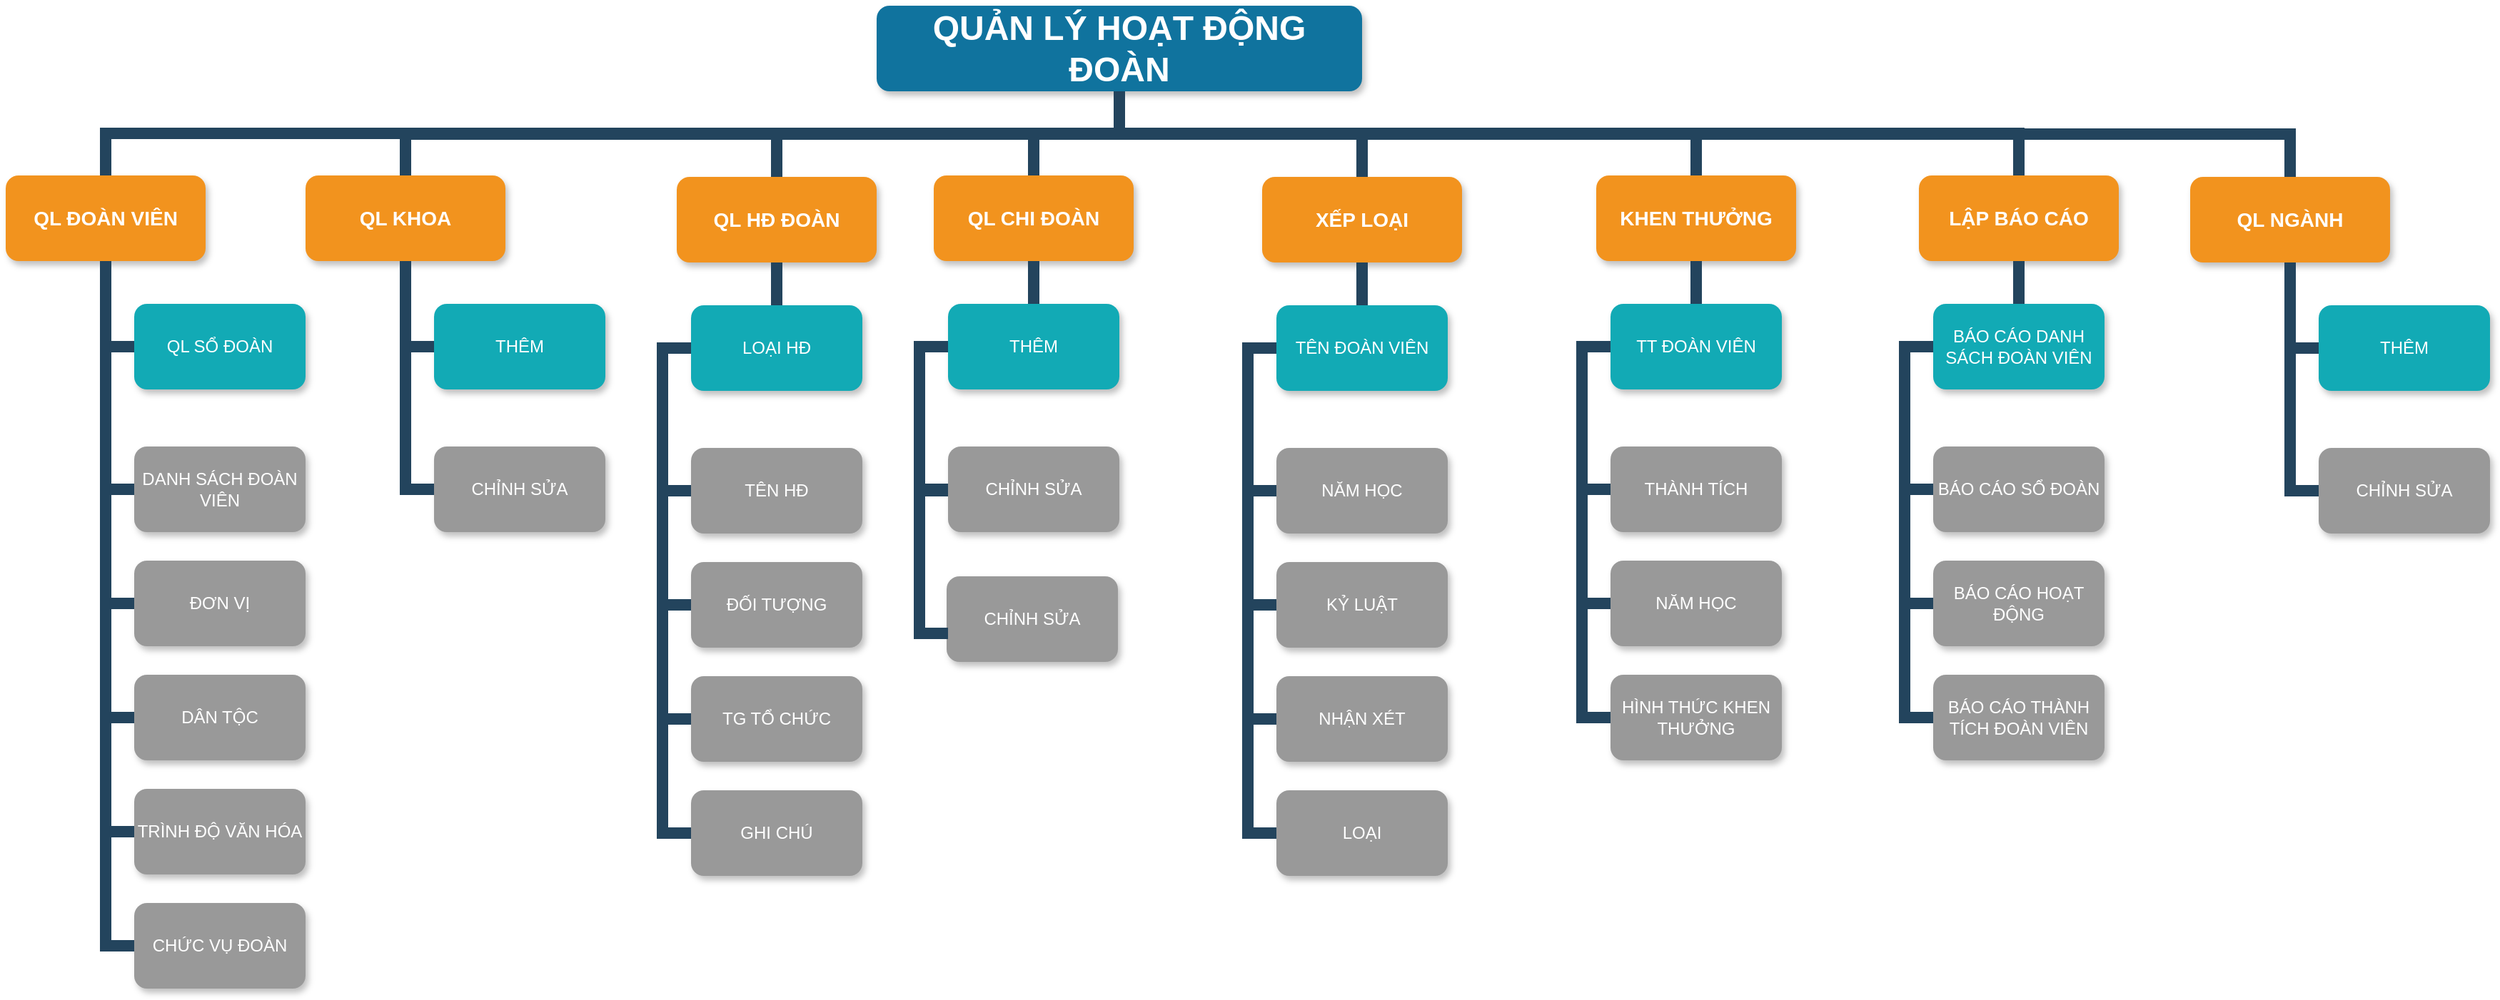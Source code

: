 <mxfile version="20.3.7" type="device"><diagram name="Page-1" id="64c3da0e-402f-94eb-ee01-a36477274f13"><mxGraphModel dx="1578" dy="945" grid="1" gridSize="10" guides="1" tooltips="1" connect="1" arrows="1" fold="1" page="1" pageScale="1" pageWidth="1169" pageHeight="826" background="none" math="0" shadow="0"><root><mxCell id="0"/><mxCell id="1" parent="0"/><mxCell id="2" value="QUẢN LÝ HOẠT ĐỘNG ĐOÀN" style="whiteSpace=wrap;rounded=1;shadow=1;fillColor=#10739E;strokeColor=none;fontColor=#FFFFFF;fontStyle=1;fontSize=24" parent="1" vertex="1"><mxGeometry x="1000" y="50" width="340" height="60" as="geometry"/></mxCell><mxCell id="3" value="QL ĐOÀN VIÊN" style="whiteSpace=wrap;rounded=1;fillColor=#F2931E;strokeColor=none;shadow=1;fontColor=#FFFFFF;fontStyle=1;fontSize=14" parent="1" vertex="1"><mxGeometry x="390" y="169.0" width="140" height="60" as="geometry"/></mxCell><mxCell id="4" value="QL HĐ ĐOÀN" style="whiteSpace=wrap;rounded=1;fillColor=#F2931E;strokeColor=none;shadow=1;fontColor=#FFFFFF;fontStyle=1;fontSize=14" parent="1" vertex="1"><mxGeometry x="860" y="170.0" width="140" height="60" as="geometry"/></mxCell><mxCell id="5" value="LẬP BÁO CÁO" style="whiteSpace=wrap;rounded=1;fillColor=#F2931E;strokeColor=none;shadow=1;fontColor=#FFFFFF;fontStyle=1;fontSize=14" parent="1" vertex="1"><mxGeometry x="1730" y="169.0" width="140" height="60" as="geometry"/></mxCell><mxCell id="6" value="QL CHI ĐOÀN" style="whiteSpace=wrap;rounded=1;fillColor=#F2931E;strokeColor=none;shadow=1;fontColor=#FFFFFF;fontStyle=1;fontSize=14" parent="1" vertex="1"><mxGeometry x="1040" y="169.0" width="140" height="60" as="geometry"/></mxCell><mxCell id="7" value="XẾP LOẠI" style="whiteSpace=wrap;rounded=1;fillColor=#F2931E;strokeColor=none;shadow=1;fontColor=#FFFFFF;fontStyle=1;fontSize=14" parent="1" vertex="1"><mxGeometry x="1270" y="170.0" width="140" height="60" as="geometry"/></mxCell><mxCell id="8" value="KHEN THƯỞNG" style="whiteSpace=wrap;rounded=1;fillColor=#F2931E;strokeColor=none;shadow=1;fontColor=#FFFFFF;fontStyle=1;fontSize=14" parent="1" vertex="1"><mxGeometry x="1504" y="169.0" width="140" height="60" as="geometry"/></mxCell><mxCell id="10" value="QL SỔ ĐOÀN" style="whiteSpace=wrap;rounded=1;fillColor=#12AAB5;strokeColor=none;shadow=1;fontColor=#FFFFFF;" parent="1" vertex="1"><mxGeometry x="480" y="259.0" width="120" height="60" as="geometry"/></mxCell><mxCell id="23" value="DANH SÁCH ĐOÀN VIÊN" style="whiteSpace=wrap;rounded=1;fillColor=#999999;strokeColor=none;shadow=1;fontColor=#FFFFFF;fontStyle=0" parent="1" vertex="1"><mxGeometry x="480" y="359.0" width="120" height="60" as="geometry"/></mxCell><mxCell id="24" value="ĐƠN VỊ" style="whiteSpace=wrap;rounded=1;fillColor=#999999;strokeColor=none;shadow=1;fontColor=#FFFFFF;fontStyle=0" parent="1" vertex="1"><mxGeometry x="480.0" y="439.0" width="120" height="60" as="geometry"/></mxCell><mxCell id="25" value="DÂN TỘC" style="whiteSpace=wrap;rounded=1;fillColor=#999999;strokeColor=none;shadow=1;fontColor=#FFFFFF;fontStyle=0" parent="1" vertex="1"><mxGeometry x="480" y="519.0" width="120" height="60" as="geometry"/></mxCell><mxCell id="26" value="TRÌNH ĐỘ VĂN HÓA" style="whiteSpace=wrap;rounded=1;fillColor=#999999;strokeColor=none;shadow=1;fontColor=#FFFFFF;fontStyle=0" parent="1" vertex="1"><mxGeometry x="480.0" y="599.0" width="120" height="60" as="geometry"/></mxCell><mxCell id="27" value="CHỨC VỤ ĐOÀN" style="whiteSpace=wrap;rounded=1;fillColor=#999999;strokeColor=none;shadow=1;fontColor=#FFFFFF;fontStyle=0" parent="1" vertex="1"><mxGeometry x="480.0" y="679.0" width="120" height="60" as="geometry"/></mxCell><mxCell id="43" value="LOẠI HĐ" style="whiteSpace=wrap;rounded=1;fillColor=#12AAB5;strokeColor=none;shadow=1;fontColor=#FFFFFF;" parent="1" vertex="1"><mxGeometry x="870.0" y="260.0" width="120" height="60" as="geometry"/></mxCell><mxCell id="45" value="TÊN HĐ" style="whiteSpace=wrap;rounded=1;fillColor=#999999;strokeColor=none;shadow=1;fontColor=#FFFFFF;fontStyle=0" parent="1" vertex="1"><mxGeometry x="870.0" y="360.0" width="120" height="60" as="geometry"/></mxCell><mxCell id="46" value="ĐỐI TƯỢNG" style="whiteSpace=wrap;rounded=1;fillColor=#999999;strokeColor=none;shadow=1;fontColor=#FFFFFF;fontStyle=0" parent="1" vertex="1"><mxGeometry x="870.0" y="440.0" width="120" height="60" as="geometry"/></mxCell><mxCell id="47" value="TG TỔ CHỨC" style="whiteSpace=wrap;rounded=1;fillColor=#999999;strokeColor=none;shadow=1;fontColor=#FFFFFF;fontStyle=0" parent="1" vertex="1"><mxGeometry x="870.0" y="520.0" width="120" height="60" as="geometry"/></mxCell><mxCell id="48" value="GHI CHÚ" style="whiteSpace=wrap;rounded=1;fillColor=#999999;strokeColor=none;shadow=1;fontColor=#FFFFFF;fontStyle=0" parent="1" vertex="1"><mxGeometry x="870" y="600.0" width="120" height="60" as="geometry"/></mxCell><mxCell id="103" value="" style="edgeStyle=elbowEdgeStyle;elbow=vertical;rounded=0;fontColor=#000000;endArrow=none;endFill=0;strokeWidth=8;strokeColor=#23445D;" parent="1" source="3" target="10" edge="1"><mxGeometry width="100" height="100" relative="1" as="geometry"><mxPoint x="250" y="289" as="sourcePoint"/><mxPoint x="350" y="189" as="targetPoint"/><Array as="points"><mxPoint x="460" y="289"/><mxPoint x="460" y="279"/></Array></mxGeometry></mxCell><mxCell id="105" value="" style="edgeStyle=elbowEdgeStyle;elbow=horizontal;rounded=0;fontColor=#000000;endArrow=none;endFill=0;strokeWidth=8;strokeColor=#23445D;" parent="1" source="10" target="23" edge="1"><mxGeometry width="100" height="100" relative="1" as="geometry"><mxPoint x="420" y="439" as="sourcePoint"/><mxPoint x="520" y="339" as="targetPoint"/><Array as="points"><mxPoint x="460" y="339"/></Array></mxGeometry></mxCell><mxCell id="106" value="" style="edgeStyle=elbowEdgeStyle;elbow=horizontal;rounded=0;fontColor=#000000;endArrow=none;endFill=0;strokeWidth=8;strokeColor=#23445D;" parent="1" source="10" target="24" edge="1"><mxGeometry width="100" height="100" relative="1" as="geometry"><mxPoint x="490" y="299" as="sourcePoint"/><mxPoint x="490" y="399" as="targetPoint"/><Array as="points"><mxPoint x="460" y="359"/></Array></mxGeometry></mxCell><mxCell id="107" value="" style="edgeStyle=elbowEdgeStyle;elbow=horizontal;rounded=0;fontColor=#000000;endArrow=none;endFill=0;strokeWidth=8;strokeColor=#23445D;" parent="1" source="10" target="27" edge="1"><mxGeometry width="100" height="100" relative="1" as="geometry"><mxPoint x="490" y="299" as="sourcePoint"/><mxPoint x="490" y="399" as="targetPoint"/><Array as="points"><mxPoint x="460" y="499"/></Array></mxGeometry></mxCell><mxCell id="109" value="" style="edgeStyle=elbowEdgeStyle;elbow=horizontal;rounded=0;fontColor=#000000;endArrow=none;endFill=0;strokeWidth=8;strokeColor=#23445D;" parent="1" source="10" target="26" edge="1"><mxGeometry width="100" height="100" relative="1" as="geometry"><mxPoint x="510" y="319" as="sourcePoint"/><mxPoint x="510" y="419" as="targetPoint"/><Array as="points"><mxPoint x="460" y="369"/></Array></mxGeometry></mxCell><mxCell id="110" value="" style="edgeStyle=elbowEdgeStyle;elbow=horizontal;rounded=0;fontColor=#000000;endArrow=none;endFill=0;strokeWidth=8;strokeColor=#23445D;" parent="1" source="10" target="25" edge="1"><mxGeometry width="100" height="100" relative="1" as="geometry"><mxPoint x="520" y="329" as="sourcePoint"/><mxPoint x="520" y="429" as="targetPoint"/><Array as="points"><mxPoint x="460" y="389"/></Array></mxGeometry></mxCell><mxCell id="116" value="" style="edgeStyle=elbowEdgeStyle;elbow=vertical;rounded=0;fontColor=#000000;endArrow=none;endFill=0;strokeWidth=8;strokeColor=#23445D;" parent="1" source="4" target="43" edge="1"><mxGeometry width="100" height="100" relative="1" as="geometry"><mxPoint x="570" y="240.0" as="sourcePoint"/><mxPoint x="470" y="310" as="targetPoint"/></mxGeometry></mxCell><mxCell id="118" value="" style="edgeStyle=elbowEdgeStyle;elbow=horizontal;rounded=0;fontColor=#000000;endArrow=none;endFill=0;strokeWidth=8;strokeColor=#23445D;" parent="1" source="43" target="45" edge="1"><mxGeometry width="100" height="100" relative="1" as="geometry"><mxPoint x="850" y="290.0" as="sourcePoint"/><mxPoint x="860.0" y="390" as="targetPoint"/><Array as="points"><mxPoint x="850" y="340"/></Array></mxGeometry></mxCell><mxCell id="119" value="" style="edgeStyle=elbowEdgeStyle;elbow=horizontal;rounded=0;fontColor=#000000;endArrow=none;endFill=0;strokeWidth=8;strokeColor=#23445D;" parent="1" source="43" target="46" edge="1"><mxGeometry width="100" height="100" relative="1" as="geometry"><mxPoint x="860" y="290" as="sourcePoint"/><mxPoint x="860.0" y="470" as="targetPoint"/><Array as="points"><mxPoint x="850" y="380"/></Array></mxGeometry></mxCell><mxCell id="121" value="" style="edgeStyle=elbowEdgeStyle;elbow=horizontal;rounded=0;fontColor=#000000;endArrow=none;endFill=0;strokeWidth=8;strokeColor=#23445D;" parent="1" source="43" target="48" edge="1"><mxGeometry width="100" height="100" relative="1" as="geometry"><mxPoint x="860" y="290" as="sourcePoint"/><mxPoint x="860" y="630" as="targetPoint"/><Array as="points"><mxPoint x="850" y="460"/></Array></mxGeometry></mxCell><mxCell id="122" value="" style="edgeStyle=elbowEdgeStyle;elbow=horizontal;rounded=0;fontColor=#000000;endArrow=none;endFill=0;strokeWidth=8;strokeColor=#23445D;" parent="1" source="43" target="47" edge="1"><mxGeometry width="100" height="100" relative="1" as="geometry"><mxPoint x="860" y="290" as="sourcePoint"/><mxPoint x="860.0" y="550" as="targetPoint"/><Array as="points"><mxPoint x="850" y="430"/></Array></mxGeometry></mxCell><mxCell id="133" value="THÊM" style="whiteSpace=wrap;rounded=1;fillColor=#12AAB5;strokeColor=none;shadow=1;fontColor=#FFFFFF;" parent="1" vertex="1"><mxGeometry x="1050.0" y="259.0" width="120" height="60" as="geometry"/></mxCell><mxCell id="135" value="CHỈNH SỬA" style="whiteSpace=wrap;rounded=1;fillColor=#999999;strokeColor=none;shadow=1;fontColor=#FFFFFF;fontStyle=0" parent="1" vertex="1"><mxGeometry x="1050.0" y="359.0" width="120" height="60" as="geometry"/></mxCell><mxCell id="145" value="" style="edgeStyle=elbowEdgeStyle;elbow=horizontal;rounded=0;fontColor=#000000;endArrow=none;endFill=0;strokeWidth=8;strokeColor=#23445D;" parent="1" source="133" target="135" edge="1"><mxGeometry width="100" height="100" relative="1" as="geometry"><mxPoint x="1030" y="289.0" as="sourcePoint"/><mxPoint x="1040.0" y="389" as="targetPoint"/><Array as="points"><mxPoint x="1030" y="339"/></Array></mxGeometry></mxCell><mxCell id="155" value="TÊN ĐOÀN VIÊN" style="whiteSpace=wrap;rounded=1;fillColor=#12AAB5;strokeColor=none;shadow=1;fontColor=#FFFFFF;" parent="1" vertex="1"><mxGeometry x="1280.0" y="260.0" width="120" height="60" as="geometry"/></mxCell><mxCell id="157" value="NĂM HỌC" style="whiteSpace=wrap;rounded=1;fillColor=#999999;strokeColor=none;shadow=1;fontColor=#FFFFFF;fontStyle=0" parent="1" vertex="1"><mxGeometry x="1280.0" y="360.0" width="120" height="60" as="geometry"/></mxCell><mxCell id="158" value="KỶ LUẬT" style="whiteSpace=wrap;rounded=1;fillColor=#999999;strokeColor=none;shadow=1;fontColor=#FFFFFF;fontStyle=0" parent="1" vertex="1"><mxGeometry x="1280" y="440.0" width="120" height="60" as="geometry"/></mxCell><mxCell id="159" value="NHẬN XÉT" style="whiteSpace=wrap;rounded=1;fillColor=#999999;strokeColor=none;shadow=1;fontColor=#FFFFFF;fontStyle=0" parent="1" vertex="1"><mxGeometry x="1280.0" y="520.0" width="120" height="60" as="geometry"/></mxCell><mxCell id="160" value="LOẠI" style="whiteSpace=wrap;rounded=1;fillColor=#999999;strokeColor=none;shadow=1;fontColor=#FFFFFF;fontStyle=0" parent="1" vertex="1"><mxGeometry x="1280" y="600.0" width="120" height="60" as="geometry"/></mxCell><mxCell id="167" value="" style="edgeStyle=elbowEdgeStyle;elbow=horizontal;rounded=0;fontColor=#000000;endArrow=none;endFill=0;strokeWidth=8;strokeColor=#23445D;" parent="1" source="155" target="157" edge="1"><mxGeometry width="100" height="100" relative="1" as="geometry"><mxPoint x="1260" y="290.0" as="sourcePoint"/><mxPoint x="1270.0" y="390.0" as="targetPoint"/><Array as="points"><mxPoint x="1260" y="340.0"/></Array></mxGeometry></mxCell><mxCell id="168" value="" style="edgeStyle=elbowEdgeStyle;elbow=horizontal;rounded=0;fontColor=#000000;endArrow=none;endFill=0;strokeWidth=8;strokeColor=#23445D;" parent="1" source="155" target="158" edge="1"><mxGeometry width="100" height="100" relative="1" as="geometry"><mxPoint x="1270" y="290.0" as="sourcePoint"/><mxPoint x="1270.0" y="470.0" as="targetPoint"/><Array as="points"><mxPoint x="1260" y="380.0"/></Array></mxGeometry></mxCell><mxCell id="170" value="" style="edgeStyle=elbowEdgeStyle;elbow=horizontal;rounded=0;fontColor=#000000;endArrow=none;endFill=0;strokeWidth=8;strokeColor=#23445D;" parent="1" source="155" target="160" edge="1"><mxGeometry width="100" height="100" relative="1" as="geometry"><mxPoint x="1270" y="290.0" as="sourcePoint"/><mxPoint x="1270" y="630.0" as="targetPoint"/><Array as="points"><mxPoint x="1260" y="460.0"/></Array></mxGeometry></mxCell><mxCell id="171" value="" style="edgeStyle=elbowEdgeStyle;elbow=horizontal;rounded=0;fontColor=#000000;endArrow=none;endFill=0;strokeWidth=8;strokeColor=#23445D;" parent="1" source="155" target="159" edge="1"><mxGeometry width="100" height="100" relative="1" as="geometry"><mxPoint x="1270" y="290.0" as="sourcePoint"/><mxPoint x="1270.0" y="550.0" as="targetPoint"/><Array as="points"><mxPoint x="1260" y="430.0"/></Array></mxGeometry></mxCell><mxCell id="177" value="TT ĐOÀN VIÊN" style="whiteSpace=wrap;rounded=1;fillColor=#12AAB5;strokeColor=none;shadow=1;fontColor=#FFFFFF;" parent="1" vertex="1"><mxGeometry x="1514.0" y="259.0" width="120" height="60" as="geometry"/></mxCell><mxCell id="179" value="THÀNH TÍCH" style="whiteSpace=wrap;rounded=1;fillColor=#999999;strokeColor=none;shadow=1;fontColor=#FFFFFF;fontStyle=0" parent="1" vertex="1"><mxGeometry x="1514.0" y="359.0" width="120" height="60" as="geometry"/></mxCell><mxCell id="180" value="NĂM HỌC" style="whiteSpace=wrap;rounded=1;fillColor=#999999;strokeColor=none;shadow=1;fontColor=#FFFFFF;fontStyle=0" parent="1" vertex="1"><mxGeometry x="1514" y="439.0" width="120" height="60" as="geometry"/></mxCell><mxCell id="181" value="HÌNH THỨC KHEN THƯỞNG" style="whiteSpace=wrap;rounded=1;fillColor=#999999;strokeColor=none;shadow=1;fontColor=#FFFFFF;fontStyle=0" parent="1" vertex="1"><mxGeometry x="1514.0" y="519.0" width="120" height="60" as="geometry"/></mxCell><mxCell id="189" value="" style="edgeStyle=elbowEdgeStyle;elbow=horizontal;rounded=0;fontColor=#000000;endArrow=none;endFill=0;strokeWidth=8;strokeColor=#23445D;" parent="1" source="177" target="179" edge="1"><mxGeometry width="100" height="100" relative="1" as="geometry"><mxPoint x="1494" y="289.0" as="sourcePoint"/><mxPoint x="1504.0" y="389.0" as="targetPoint"/><Array as="points"><mxPoint x="1494" y="339.0"/></Array></mxGeometry></mxCell><mxCell id="190" value="" style="edgeStyle=elbowEdgeStyle;elbow=horizontal;rounded=0;fontColor=#000000;endArrow=none;endFill=0;strokeWidth=8;strokeColor=#23445D;" parent="1" source="177" target="180" edge="1"><mxGeometry width="100" height="100" relative="1" as="geometry"><mxPoint x="1504" y="289.0" as="sourcePoint"/><mxPoint x="1504.0" y="469.0" as="targetPoint"/><Array as="points"><mxPoint x="1494" y="379.0"/></Array></mxGeometry></mxCell><mxCell id="193" value="" style="edgeStyle=elbowEdgeStyle;elbow=horizontal;rounded=0;fontColor=#000000;endArrow=none;endFill=0;strokeWidth=8;strokeColor=#23445D;" parent="1" source="177" target="181" edge="1"><mxGeometry width="100" height="100" relative="1" as="geometry"><mxPoint x="1504" y="289.0" as="sourcePoint"/><mxPoint x="1504.0" y="549.0" as="targetPoint"/><Array as="points"><mxPoint x="1494" y="429.0"/></Array></mxGeometry></mxCell><mxCell id="199" value="BÁO CÁO DANH SÁCH ĐOÀN VIÊN" style="whiteSpace=wrap;rounded=1;fillColor=#12AAB5;strokeColor=none;shadow=1;fontColor=#FFFFFF;" parent="1" vertex="1"><mxGeometry x="1740.0" y="259.0" width="120" height="60" as="geometry"/></mxCell><mxCell id="201" value="BÁO CÁO SỔ ĐOÀN" style="whiteSpace=wrap;rounded=1;fillColor=#999999;strokeColor=none;shadow=1;fontColor=#FFFFFF;fontStyle=0" parent="1" vertex="1"><mxGeometry x="1740.0" y="359.0" width="120" height="60" as="geometry"/></mxCell><mxCell id="202" value="BÁO CÁO HOẠT ĐỘNG" style="whiteSpace=wrap;rounded=1;fillColor=#999999;strokeColor=none;shadow=1;fontColor=#FFFFFF;fontStyle=0" parent="1" vertex="1"><mxGeometry x="1740" y="439.0" width="120" height="60" as="geometry"/></mxCell><mxCell id="203" value="BÁO CÁO THÀNH TÍCH ĐOÀN VIÊN" style="whiteSpace=wrap;rounded=1;fillColor=#999999;strokeColor=none;shadow=1;fontColor=#FFFFFF;fontStyle=0" parent="1" vertex="1"><mxGeometry x="1740.0" y="519.0" width="120" height="60" as="geometry"/></mxCell><mxCell id="211" value="" style="edgeStyle=elbowEdgeStyle;elbow=horizontal;rounded=0;fontColor=#000000;endArrow=none;endFill=0;strokeWidth=8;strokeColor=#23445D;" parent="1" source="199" target="201" edge="1"><mxGeometry width="100" height="100" relative="1" as="geometry"><mxPoint x="1720" y="289.0" as="sourcePoint"/><mxPoint x="1730.0" y="389.0" as="targetPoint"/><Array as="points"><mxPoint x="1720" y="339.0"/></Array></mxGeometry></mxCell><mxCell id="212" value="" style="edgeStyle=elbowEdgeStyle;elbow=horizontal;rounded=0;fontColor=#000000;endArrow=none;endFill=0;strokeWidth=8;strokeColor=#23445D;" parent="1" source="199" target="202" edge="1"><mxGeometry width="100" height="100" relative="1" as="geometry"><mxPoint x="1730" y="289.0" as="sourcePoint"/><mxPoint x="1730.0" y="469.0" as="targetPoint"/><Array as="points"><mxPoint x="1720" y="379.0"/></Array></mxGeometry></mxCell><mxCell id="215" value="" style="edgeStyle=elbowEdgeStyle;elbow=horizontal;rounded=0;fontColor=#000000;endArrow=none;endFill=0;strokeWidth=8;strokeColor=#23445D;" parent="1" source="199" target="203" edge="1"><mxGeometry width="100" height="100" relative="1" as="geometry"><mxPoint x="1730" y="289.0" as="sourcePoint"/><mxPoint x="1730.0" y="549.0" as="targetPoint"/><Array as="points"><mxPoint x="1720" y="429.0"/></Array></mxGeometry></mxCell><mxCell id="221" value="" style="edgeStyle=elbowEdgeStyle;elbow=vertical;rounded=0;fontColor=#000000;endArrow=none;endFill=0;strokeWidth=8;strokeColor=#23445D;" parent="1" source="6" target="133" edge="1"><mxGeometry width="100" height="100" relative="1" as="geometry"><mxPoint x="920" y="269" as="sourcePoint"/><mxPoint x="1020" y="169" as="targetPoint"/></mxGeometry></mxCell><mxCell id="223" value="" style="edgeStyle=elbowEdgeStyle;elbow=vertical;rounded=0;fontColor=#000000;endArrow=none;endFill=0;strokeWidth=8;strokeColor=#23445D;" parent="1" source="7" target="155" edge="1"><mxGeometry width="100" height="100" relative="1" as="geometry"><mxPoint x="1340" y="300" as="sourcePoint"/><mxPoint x="1240" y="190" as="targetPoint"/></mxGeometry></mxCell><mxCell id="225" value="" style="edgeStyle=elbowEdgeStyle;elbow=vertical;rounded=0;fontColor=#000000;endArrow=none;endFill=0;strokeWidth=8;strokeColor=#23445D;" parent="1" source="8" target="177" edge="1"><mxGeometry width="100" height="100" relative="1" as="geometry"><mxPoint x="1414" y="289" as="sourcePoint"/><mxPoint x="1514" y="189" as="targetPoint"/></mxGeometry></mxCell><mxCell id="227" value="" style="edgeStyle=elbowEdgeStyle;elbow=vertical;rounded=0;fontColor=#000000;endArrow=none;endFill=0;strokeWidth=8;strokeColor=#23445D;" parent="1" source="5" target="199" edge="1"><mxGeometry width="100" height="100" relative="1" as="geometry"><mxPoint x="1620" y="289" as="sourcePoint"/><mxPoint x="1720" y="189" as="targetPoint"/></mxGeometry></mxCell><mxCell id="229" value="" style="edgeStyle=elbowEdgeStyle;elbow=vertical;rounded=0;fontColor=#000000;endArrow=none;endFill=0;strokeWidth=8;strokeColor=#23445D;" parent="1" source="2" target="3" edge="1"><mxGeometry width="100" height="100" relative="1" as="geometry"><mxPoint x="540" y="140" as="sourcePoint"/><mxPoint x="640" y="40" as="targetPoint"/></mxGeometry></mxCell><mxCell id="230" value="" style="edgeStyle=elbowEdgeStyle;elbow=vertical;rounded=0;fontColor=#000000;endArrow=none;endFill=0;strokeWidth=8;strokeColor=#23445D;" parent="1" source="2" target="4" edge="1"><mxGeometry width="100" height="100" relative="1" as="geometry"><mxPoint x="550" y="150" as="sourcePoint"/><mxPoint x="650" y="50" as="targetPoint"/></mxGeometry></mxCell><mxCell id="231" value="" style="edgeStyle=elbowEdgeStyle;elbow=vertical;rounded=0;fontColor=#000000;endArrow=none;endFill=0;strokeWidth=8;strokeColor=#23445D;" parent="1" source="2" target="6" edge="1"><mxGeometry width="100" height="100" relative="1" as="geometry"><mxPoint x="560" y="160" as="sourcePoint"/><mxPoint x="660" y="60" as="targetPoint"/></mxGeometry></mxCell><mxCell id="232" value="" style="edgeStyle=elbowEdgeStyle;elbow=vertical;rounded=0;fontColor=#000000;endArrow=none;endFill=0;strokeWidth=8;strokeColor=#23445D;" parent="1" source="2" target="7" edge="1"><mxGeometry width="100" height="100" relative="1" as="geometry"><mxPoint x="570" y="170" as="sourcePoint"/><mxPoint x="670" y="70" as="targetPoint"/></mxGeometry></mxCell><mxCell id="233" value="" style="edgeStyle=elbowEdgeStyle;elbow=vertical;rounded=0;fontColor=#000000;endArrow=none;endFill=0;strokeWidth=8;strokeColor=#23445D;" parent="1" source="2" target="8" edge="1"><mxGeometry width="100" height="100" relative="1" as="geometry"><mxPoint x="580" y="180" as="sourcePoint"/><mxPoint x="680" y="80" as="targetPoint"/></mxGeometry></mxCell><mxCell id="234" value="" style="edgeStyle=elbowEdgeStyle;elbow=vertical;rounded=0;fontColor=#000000;endArrow=none;endFill=0;strokeWidth=8;strokeColor=#23445D;" parent="1" source="2" target="5" edge="1"><mxGeometry width="100" height="100" relative="1" as="geometry"><mxPoint x="590" y="190" as="sourcePoint"/><mxPoint x="690" y="90" as="targetPoint"/></mxGeometry></mxCell><mxCell id="23lNC4kRgdP3CPONoACP-234" value="QL KHOA" style="whiteSpace=wrap;rounded=1;fillColor=#F2931E;strokeColor=none;shadow=1;fontColor=#FFFFFF;fontStyle=1;fontSize=14" parent="1" vertex="1"><mxGeometry x="600" y="169.0" width="140" height="60" as="geometry"/></mxCell><mxCell id="23lNC4kRgdP3CPONoACP-235" value="THÊM" style="whiteSpace=wrap;rounded=1;fillColor=#12AAB5;strokeColor=none;shadow=1;fontColor=#FFFFFF;" parent="1" vertex="1"><mxGeometry x="690" y="259.0" width="120" height="60" as="geometry"/></mxCell><mxCell id="23lNC4kRgdP3CPONoACP-236" value="CHỈNH SỬA" style="whiteSpace=wrap;rounded=1;fillColor=#999999;strokeColor=none;shadow=1;fontColor=#FFFFFF;fontStyle=0" parent="1" vertex="1"><mxGeometry x="690" y="359.0" width="120" height="60" as="geometry"/></mxCell><mxCell id="23lNC4kRgdP3CPONoACP-241" value="" style="edgeStyle=elbowEdgeStyle;elbow=vertical;rounded=0;fontColor=#000000;endArrow=none;endFill=0;strokeWidth=8;strokeColor=#23445D;" parent="1" source="23lNC4kRgdP3CPONoACP-234" target="23lNC4kRgdP3CPONoACP-235" edge="1"><mxGeometry width="100" height="100" relative="1" as="geometry"><mxPoint x="460" y="289" as="sourcePoint"/><mxPoint x="560" y="189" as="targetPoint"/><Array as="points"><mxPoint x="670" y="289"/><mxPoint x="670" y="279"/></Array></mxGeometry></mxCell><mxCell id="23lNC4kRgdP3CPONoACP-242" value="" style="edgeStyle=elbowEdgeStyle;elbow=horizontal;rounded=0;fontColor=#000000;endArrow=none;endFill=0;strokeWidth=8;strokeColor=#23445D;" parent="1" source="23lNC4kRgdP3CPONoACP-235" target="23lNC4kRgdP3CPONoACP-236" edge="1"><mxGeometry width="100" height="100" relative="1" as="geometry"><mxPoint x="630" y="439" as="sourcePoint"/><mxPoint x="730" y="339" as="targetPoint"/><Array as="points"><mxPoint x="670" y="339"/></Array></mxGeometry></mxCell><mxCell id="23lNC4kRgdP3CPONoACP-247" value="" style="edgeStyle=elbowEdgeStyle;elbow=vertical;rounded=0;fontColor=#000000;endArrow=none;endFill=0;strokeWidth=8;strokeColor=#23445D;entryX=0.5;entryY=0;entryDx=0;entryDy=0;exitX=0.5;exitY=1;exitDx=0;exitDy=0;" parent="1" source="2" target="23lNC4kRgdP3CPONoACP-234" edge="1"><mxGeometry width="100" height="100" relative="1" as="geometry"><mxPoint x="1180" y="120" as="sourcePoint"/><mxPoint x="500" y="179.0" as="targetPoint"/><Array as="points"><mxPoint x="770" y="140"/></Array></mxGeometry></mxCell><mxCell id="23lNC4kRgdP3CPONoACP-252" value="QL NGÀNH" style="whiteSpace=wrap;rounded=1;fillColor=#F2931E;strokeColor=none;shadow=1;fontColor=#FFFFFF;fontStyle=1;fontSize=14" parent="1" vertex="1"><mxGeometry x="1920" y="170.0" width="140" height="60" as="geometry"/></mxCell><mxCell id="23lNC4kRgdP3CPONoACP-253" value="THÊM" style="whiteSpace=wrap;rounded=1;fillColor=#12AAB5;strokeColor=none;shadow=1;fontColor=#FFFFFF;" parent="1" vertex="1"><mxGeometry x="2010" y="260.0" width="120" height="60" as="geometry"/></mxCell><mxCell id="23lNC4kRgdP3CPONoACP-254" value="CHỈNH SỬA" style="whiteSpace=wrap;rounded=1;fillColor=#999999;strokeColor=none;shadow=1;fontColor=#FFFFFF;fontStyle=0" parent="1" vertex="1"><mxGeometry x="2010" y="360.0" width="120" height="60" as="geometry"/></mxCell><mxCell id="23lNC4kRgdP3CPONoACP-255" value="" style="edgeStyle=elbowEdgeStyle;elbow=vertical;rounded=0;fontColor=#000000;endArrow=none;endFill=0;strokeWidth=8;strokeColor=#23445D;" parent="1" source="23lNC4kRgdP3CPONoACP-252" target="23lNC4kRgdP3CPONoACP-253" edge="1"><mxGeometry width="100" height="100" relative="1" as="geometry"><mxPoint x="1780" y="290" as="sourcePoint"/><mxPoint x="1880" y="190" as="targetPoint"/><Array as="points"><mxPoint x="1990" y="290"/><mxPoint x="1990" y="280"/></Array></mxGeometry></mxCell><mxCell id="23lNC4kRgdP3CPONoACP-256" value="" style="edgeStyle=elbowEdgeStyle;elbow=horizontal;rounded=0;fontColor=#000000;endArrow=none;endFill=0;strokeWidth=8;strokeColor=#23445D;" parent="1" source="23lNC4kRgdP3CPONoACP-253" target="23lNC4kRgdP3CPONoACP-254" edge="1"><mxGeometry width="100" height="100" relative="1" as="geometry"><mxPoint x="1950" y="440" as="sourcePoint"/><mxPoint x="2050" y="340" as="targetPoint"/><Array as="points"><mxPoint x="1990" y="340"/></Array></mxGeometry></mxCell><mxCell id="23lNC4kRgdP3CPONoACP-257" value="" style="edgeStyle=elbowEdgeStyle;elbow=vertical;rounded=0;fontColor=#000000;endArrow=none;endFill=0;strokeWidth=8;strokeColor=#23445D;entryX=0.5;entryY=0;entryDx=0;entryDy=0;exitX=0.5;exitY=1;exitDx=0;exitDy=0;" parent="1" source="2" target="23lNC4kRgdP3CPONoACP-252" edge="1"><mxGeometry width="100" height="100" relative="1" as="geometry"><mxPoint x="1180" y="120" as="sourcePoint"/><mxPoint x="1810" y="179.0" as="targetPoint"/><Array as="points"><mxPoint x="1480" y="140"/></Array></mxGeometry></mxCell><mxCell id="JHGnrdCFU6lRsXNQWAMF-235" value="CHỈNH SỬA" style="whiteSpace=wrap;rounded=1;fillColor=#999999;strokeColor=none;shadow=1;fontColor=#FFFFFF;fontStyle=0" vertex="1" parent="1"><mxGeometry x="1049.0" y="450.0" width="120" height="60" as="geometry"/></mxCell><mxCell id="JHGnrdCFU6lRsXNQWAMF-238" value="" style="edgeStyle=elbowEdgeStyle;elbow=horizontal;rounded=0;fontColor=#000000;endArrow=none;endFill=0;strokeWidth=8;strokeColor=#23445D;" edge="1" parent="1"><mxGeometry width="100" height="100" relative="1" as="geometry"><mxPoint x="1050" y="390" as="sourcePoint"/><mxPoint x="1050" y="490" as="targetPoint"/><Array as="points"><mxPoint x="1030" y="440"/></Array></mxGeometry></mxCell></root></mxGraphModel></diagram></mxfile>